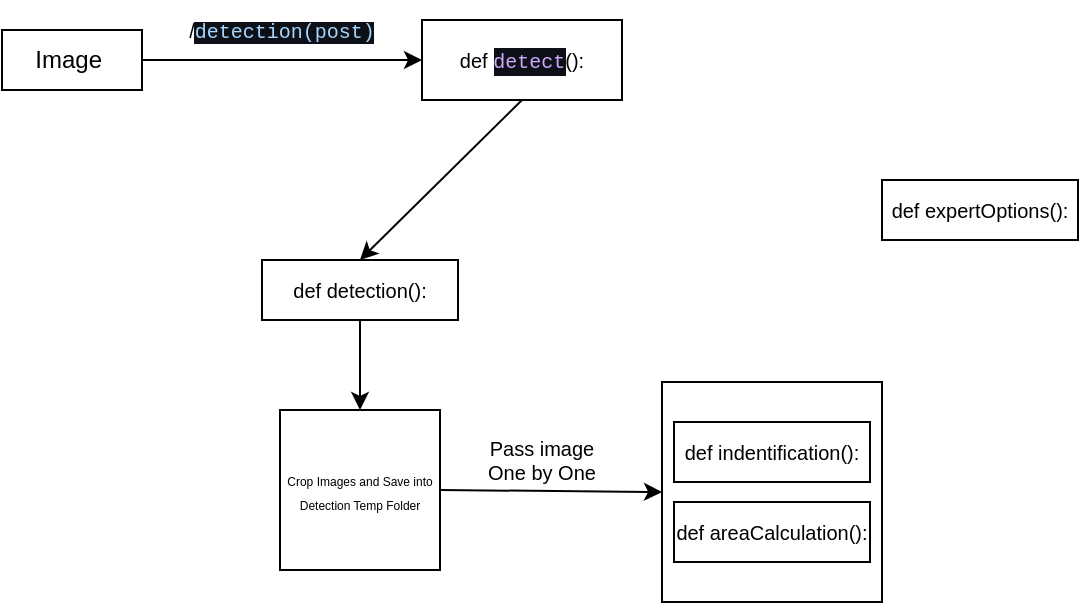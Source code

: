 <mxfile>
    <diagram id="UVhD84pePXK_RP7mwKW5" name="Page-1">
        <mxGraphModel dx="576" dy="334" grid="1" gridSize="10" guides="1" tooltips="1" connect="1" arrows="1" fold="1" page="1" pageScale="1" pageWidth="850" pageHeight="1100" math="0" shadow="0">
            <root>
                <mxCell id="0"/>
                <mxCell id="1" parent="0"/>
                <mxCell id="2" value="Image&amp;nbsp;" style="rounded=0;whiteSpace=wrap;html=1;" vertex="1" parent="1">
                    <mxGeometry x="90" y="35" width="70" height="30" as="geometry"/>
                </mxCell>
                <mxCell id="12" style="edgeStyle=none;html=1;exitX=0.5;exitY=1;exitDx=0;exitDy=0;entryX=0.5;entryY=0;entryDx=0;entryDy=0;fontSize=10;" edge="1" parent="1" source="3" target="11">
                    <mxGeometry relative="1" as="geometry"/>
                </mxCell>
                <mxCell id="3" value="&lt;font style=&quot;&quot;&gt;&lt;span style=&quot;font-size: 10px;&quot;&gt;def&amp;nbsp;&lt;/span&gt;&lt;span style=&quot;color: rgb(210, 168, 255); background-color: rgb(13, 17, 23); font-family: Consolas, &amp;quot;Courier New&amp;quot;, monospace;&quot;&gt;&lt;font style=&quot;font-size: 10px;&quot;&gt;detect&lt;/font&gt;&lt;/span&gt;&lt;/font&gt;&lt;span style=&quot;font-size: 10px; background-color: initial;&quot;&gt;():&lt;/span&gt;" style="rounded=0;whiteSpace=wrap;html=1;" vertex="1" parent="1">
                    <mxGeometry x="300" y="30" width="100" height="40" as="geometry"/>
                </mxCell>
                <mxCell id="6" value="" style="endArrow=classic;html=1;exitX=1;exitY=0.5;exitDx=0;exitDy=0;entryX=0;entryY=0.5;entryDx=0;entryDy=0;" edge="1" parent="1" source="2" target="3">
                    <mxGeometry width="50" height="50" relative="1" as="geometry">
                        <mxPoint x="360" y="140" as="sourcePoint"/>
                        <mxPoint x="410" y="90" as="targetPoint"/>
                    </mxGeometry>
                </mxCell>
                <mxCell id="7" value="&lt;font style=&quot;font-size: 10px;&quot;&gt;/&lt;span style=&quot;color: rgb(165, 214, 255); background-color: rgb(13, 17, 23); font-family: Consolas, &amp;quot;Courier New&amp;quot;, monospace;&quot;&gt;detection(post)&lt;/span&gt;&lt;/font&gt;" style="text;html=1;strokeColor=none;fillColor=none;align=center;verticalAlign=middle;whiteSpace=wrap;rounded=0;" vertex="1" parent="1">
                    <mxGeometry x="180" y="20" width="100" height="30" as="geometry"/>
                </mxCell>
                <mxCell id="9" value="def expertOptions():" style="rounded=0;whiteSpace=wrap;html=1;fontSize=10;" vertex="1" parent="1">
                    <mxGeometry x="530" y="110" width="98" height="30" as="geometry"/>
                </mxCell>
                <mxCell id="14" style="edgeStyle=none;html=1;exitX=0.5;exitY=1;exitDx=0;exitDy=0;fontSize=10;" edge="1" parent="1" source="11" target="13">
                    <mxGeometry relative="1" as="geometry"/>
                </mxCell>
                <mxCell id="11" value="def detection():" style="rounded=0;whiteSpace=wrap;html=1;fontSize=10;" vertex="1" parent="1">
                    <mxGeometry x="220" y="150" width="98" height="30" as="geometry"/>
                </mxCell>
                <mxCell id="19" style="edgeStyle=none;html=1;exitX=1;exitY=0.5;exitDx=0;exitDy=0;entryX=0;entryY=0.5;entryDx=0;entryDy=0;fontSize=10;" edge="1" parent="1" source="13" target="17">
                    <mxGeometry relative="1" as="geometry"/>
                </mxCell>
                <mxCell id="13" value="&lt;font style=&quot;font-size: 6px;&quot;&gt;Crop Images and Save into Detection Temp Folder&lt;/font&gt;" style="whiteSpace=wrap;html=1;aspect=fixed;fontSize=10;" vertex="1" parent="1">
                    <mxGeometry x="229" y="225" width="80" height="80" as="geometry"/>
                </mxCell>
                <mxCell id="16" value="Pass image One by One" style="text;html=1;strokeColor=none;fillColor=none;align=center;verticalAlign=middle;whiteSpace=wrap;rounded=0;fontSize=10;" vertex="1" parent="1">
                    <mxGeometry x="330" y="235" width="60" height="30" as="geometry"/>
                </mxCell>
                <mxCell id="18" value="" style="group" vertex="1" connectable="0" parent="1">
                    <mxGeometry x="420" y="211" width="110" height="110" as="geometry"/>
                </mxCell>
                <mxCell id="17" value="" style="whiteSpace=wrap;html=1;aspect=fixed;fontSize=10;" vertex="1" parent="18">
                    <mxGeometry width="110" height="110" as="geometry"/>
                </mxCell>
                <mxCell id="10" value="def indentification():" style="rounded=0;whiteSpace=wrap;html=1;fontSize=10;" vertex="1" parent="18">
                    <mxGeometry x="6" y="20" width="98" height="30" as="geometry"/>
                </mxCell>
                <mxCell id="8" value="def areaCalculation():" style="rounded=0;whiteSpace=wrap;html=1;fontSize=10;" vertex="1" parent="18">
                    <mxGeometry x="6" y="60" width="98" height="30" as="geometry"/>
                </mxCell>
            </root>
        </mxGraphModel>
    </diagram>
</mxfile>